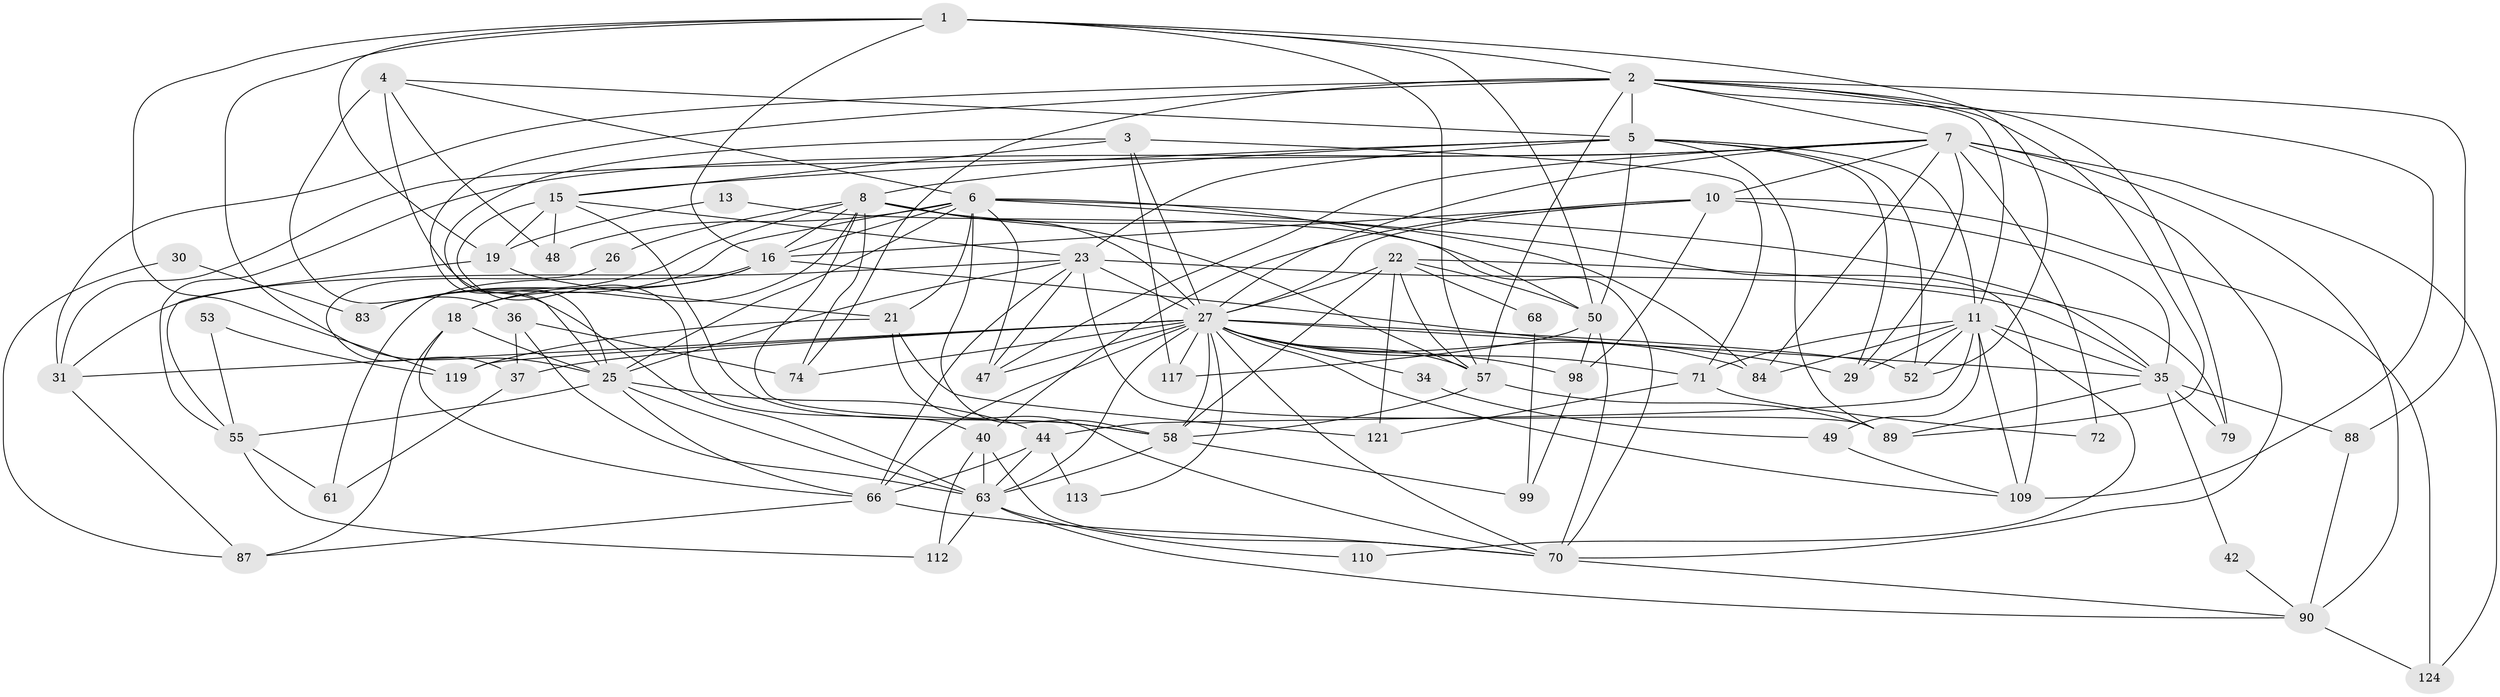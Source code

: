 // original degree distribution, {3: 0.26153846153846155, 5: 0.17692307692307693, 4: 0.3, 2: 0.13076923076923078, 6: 0.06923076923076923, 8: 0.023076923076923078, 7: 0.038461538461538464}
// Generated by graph-tools (version 1.1) at 2025/14/03/09/25 04:14:54]
// undirected, 65 vertices, 182 edges
graph export_dot {
graph [start="1"]
  node [color=gray90,style=filled];
  1 [super="+32"];
  2 [super="+104+24+69"];
  3 [super="+9"];
  4;
  5 [super="+92+85"];
  6 [super="+14"];
  7 [super="+28+125"];
  8 [super="+38+93"];
  10 [super="+12"];
  11 [super="+20"];
  13;
  15 [super="+39"];
  16 [super="+17"];
  18 [super="+64"];
  19 [super="+102"];
  21 [super="+95"];
  22 [super="+76+51"];
  23 [super="+43+103+65"];
  25 [super="+46+60+114+96"];
  26;
  27 [super="+94+33+56+41"];
  29;
  30;
  31;
  34;
  35 [super="+54+91"];
  36 [super="+115"];
  37;
  40 [super="+75"];
  42;
  44 [super="+62"];
  47 [super="+59"];
  48;
  49;
  50 [super="+73"];
  52 [super="+107"];
  53;
  55 [super="+116"];
  57 [super="+122"];
  58 [super="+97+78"];
  61;
  63 [super="+77+108+127"];
  66;
  68;
  70 [super="+86"];
  71;
  72;
  74 [super="+129"];
  79;
  83;
  84;
  87;
  88 [super="+123"];
  89;
  90 [super="+118"];
  98;
  99;
  109 [super="+128"];
  110;
  112;
  113;
  117;
  119;
  121;
  124;
  1 -- 50;
  1 -- 2;
  1 -- 16;
  1 -- 52;
  1 -- 119;
  1 -- 25;
  1 -- 57;
  1 -- 19;
  2 -- 79;
  2 -- 88 [weight=2];
  2 -- 89;
  2 -- 5;
  2 -- 31;
  2 -- 25 [weight=3];
  2 -- 57;
  2 -- 74;
  2 -- 7;
  2 -- 109;
  2 -- 11;
  3 -- 117;
  3 -- 71;
  3 -- 15;
  3 -- 25;
  3 -- 27;
  4 -- 36;
  4 -- 48;
  4 -- 63;
  4 -- 5;
  4 -- 6;
  5 -- 8 [weight=2];
  5 -- 23;
  5 -- 50;
  5 -- 89;
  5 -- 29;
  5 -- 15;
  5 -- 11;
  5 -- 52 [weight=2];
  6 -- 35;
  6 -- 47;
  6 -- 16;
  6 -- 48;
  6 -- 50;
  6 -- 83;
  6 -- 58;
  6 -- 25;
  6 -- 21;
  6 -- 109;
  7 -- 10;
  7 -- 72 [weight=2];
  7 -- 84;
  7 -- 124;
  7 -- 47;
  7 -- 70;
  7 -- 55;
  7 -- 90;
  7 -- 27;
  7 -- 29;
  7 -- 31;
  8 -- 18;
  8 -- 84;
  8 -- 74;
  8 -- 16;
  8 -- 83;
  8 -- 26;
  8 -- 58;
  8 -- 27 [weight=2];
  8 -- 57;
  10 -- 124;
  10 -- 16;
  10 -- 98;
  10 -- 40;
  10 -- 27;
  10 -- 35;
  11 -- 84;
  11 -- 109 [weight=2];
  11 -- 35;
  11 -- 71;
  11 -- 44;
  11 -- 110;
  11 -- 49;
  11 -- 52;
  11 -- 29;
  13 -- 19;
  13 -- 70;
  15 -- 58 [weight=2];
  15 -- 48;
  15 -- 23;
  15 -- 40;
  15 -- 19;
  16 -- 83;
  16 -- 18;
  16 -- 29;
  16 -- 61;
  18 -- 87;
  18 -- 25;
  18 -- 66;
  19 -- 21;
  19 -- 55;
  21 -- 119;
  21 -- 70;
  21 -- 121;
  22 -- 27;
  22 -- 50;
  22 -- 68;
  22 -- 79;
  22 -- 58;
  22 -- 57;
  22 -- 121;
  23 -- 89;
  23 -- 47;
  23 -- 31;
  23 -- 66;
  23 -- 35;
  23 -- 27 [weight=2];
  23 -- 25;
  25 -- 66;
  25 -- 44;
  25 -- 63;
  25 -- 55;
  26 -- 37;
  27 -- 34;
  27 -- 113 [weight=2];
  27 -- 84;
  27 -- 37;
  27 -- 66;
  27 -- 70;
  27 -- 71;
  27 -- 74;
  27 -- 31;
  27 -- 98;
  27 -- 52;
  27 -- 117;
  27 -- 119 [weight=2];
  27 -- 57;
  27 -- 58;
  27 -- 63;
  27 -- 47;
  27 -- 35;
  27 -- 109;
  30 -- 87;
  30 -- 83;
  31 -- 87;
  34 -- 49;
  35 -- 88;
  35 -- 89;
  35 -- 42;
  35 -- 79;
  36 -- 63;
  36 -- 74;
  36 -- 37;
  37 -- 61;
  40 -- 63;
  40 -- 112;
  40 -- 70;
  42 -- 90;
  44 -- 113;
  44 -- 66;
  44 -- 63;
  49 -- 109;
  50 -- 117;
  50 -- 98;
  50 -- 70;
  53 -- 119;
  53 -- 55;
  55 -- 112;
  55 -- 61;
  57 -- 89;
  57 -- 58;
  58 -- 99;
  58 -- 63;
  63 -- 112;
  63 -- 90;
  63 -- 110;
  66 -- 87;
  66 -- 70;
  68 -- 99;
  70 -- 90;
  71 -- 121;
  71 -- 72;
  88 -- 90;
  90 -- 124;
  98 -- 99;
}
